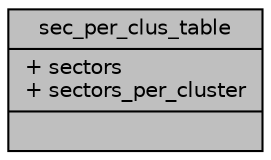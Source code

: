 digraph "sec_per_clus_table"
{
 // LATEX_PDF_SIZE
  edge [fontname="Helvetica",fontsize="10",labelfontname="Helvetica",labelfontsize="10"];
  node [fontname="Helvetica",fontsize="10",shape=record];
  Node1 [label="{sec_per_clus_table\n|+ sectors\l+ sectors_per_cluster\l|}",height=0.2,width=0.4,color="black", fillcolor="grey75", style="filled", fontcolor="black",tooltip=" "];
}
